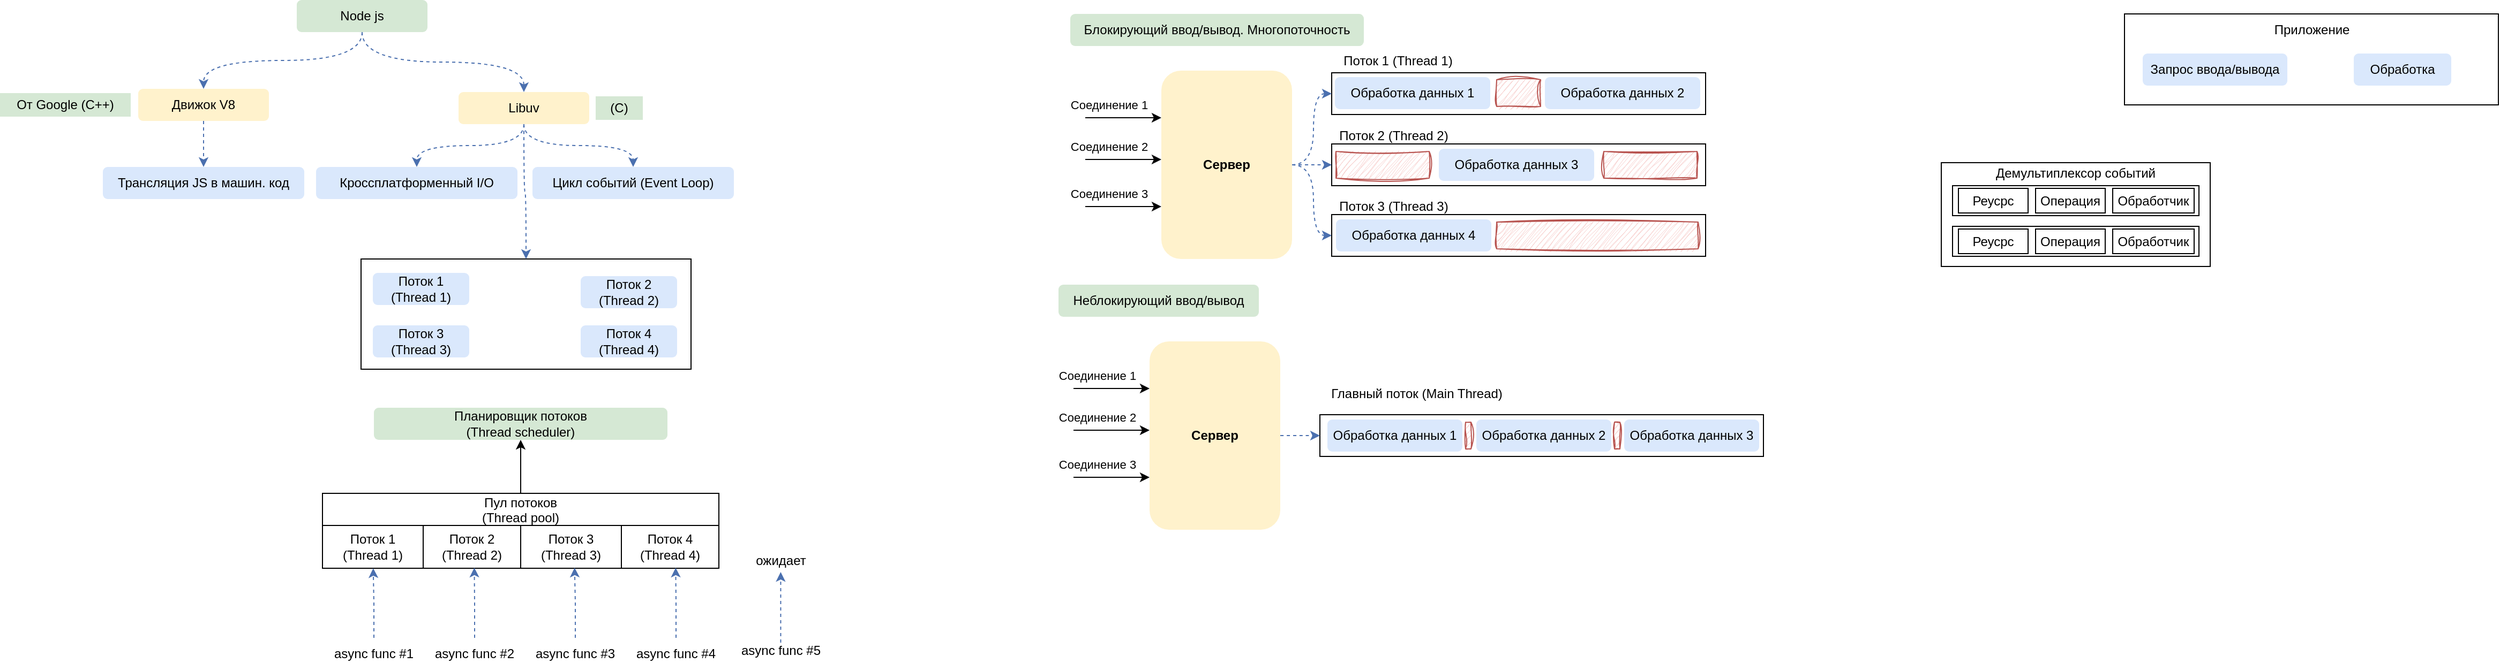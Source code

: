 <mxfile version="22.0.6" type="github">
  <diagram name="Страница — 1" id="uNHvLHQPSVbSWbd0O0wI">
    <mxGraphModel dx="512" dy="270" grid="0" gridSize="10" guides="1" tooltips="1" connect="1" arrows="1" fold="1" page="0" pageScale="1" pageWidth="827" pageHeight="1169" math="0" shadow="0">
      <root>
        <mxCell id="0" />
        <mxCell id="1" parent="0" />
        <mxCell id="MT1I-urq5Gg_1Ct_jJ3w-117" value="" style="rounded=0;whiteSpace=wrap;html=1;fillColor=none;" vertex="1" parent="1">
          <mxGeometry x="1875" y="402" width="251" height="97" as="geometry" />
        </mxCell>
        <mxCell id="MT1I-urq5Gg_1Ct_jJ3w-21" value="" style="rounded=0;whiteSpace=wrap;html=1;fillColor=none;" vertex="1" parent="1">
          <mxGeometry x="1306" y="318" width="349" height="39" as="geometry" />
        </mxCell>
        <mxCell id="MT1I-urq5Gg_1Ct_jJ3w-66" value="" style="rounded=0;whiteSpace=wrap;html=1;fillColor=none;" vertex="1" parent="1">
          <mxGeometry x="400" y="492" width="308" height="103" as="geometry" />
        </mxCell>
        <mxCell id="MT1I-urq5Gg_1Ct_jJ3w-48" value="" style="rounded=0;whiteSpace=wrap;html=1;fillColor=none;" vertex="1" parent="1">
          <mxGeometry x="1295" y="637.5" width="414" height="39" as="geometry" />
        </mxCell>
        <mxCell id="dCpth_l864fCatFrI4OX-4" style="edgeStyle=orthogonalEdgeStyle;rounded=0;orthogonalLoop=1;jettySize=auto;html=1;entryX=0.5;entryY=0;entryDx=0;entryDy=0;elbow=vertical;curved=1;dashed=1;fillColor=#1ba1e2;strokeColor=#4B70AF;exitX=0.5;exitY=1;exitDx=0;exitDy=0;" parent="1" source="dCpth_l864fCatFrI4OX-1" target="dCpth_l864fCatFrI4OX-2" edge="1">
          <mxGeometry relative="1" as="geometry" />
        </mxCell>
        <mxCell id="dCpth_l864fCatFrI4OX-1" value="Node js" style="text;html=1;strokeColor=none;fillColor=#d5e8d4;align=center;verticalAlign=middle;whiteSpace=wrap;rounded=1;" parent="1" vertex="1">
          <mxGeometry x="340" y="250" width="122" height="30" as="geometry" />
        </mxCell>
        <mxCell id="MT1I-urq5Gg_1Ct_jJ3w-2" style="edgeStyle=orthogonalEdgeStyle;rounded=0;orthogonalLoop=1;jettySize=auto;html=1;entryX=0.5;entryY=0;entryDx=0;entryDy=0;strokeColor=#4B70AF;dashed=1;fillColor=#1ba1e2;" edge="1" parent="1" source="dCpth_l864fCatFrI4OX-2" target="MT1I-urq5Gg_1Ct_jJ3w-1">
          <mxGeometry relative="1" as="geometry" />
        </mxCell>
        <mxCell id="dCpth_l864fCatFrI4OX-2" value="Движок V8" style="text;html=1;strokeColor=none;fillColor=#fff2cc;align=center;verticalAlign=middle;whiteSpace=wrap;rounded=1;" parent="1" vertex="1">
          <mxGeometry x="192" y="333" width="122" height="30" as="geometry" />
        </mxCell>
        <mxCell id="MT1I-urq5Gg_1Ct_jJ3w-5" style="edgeStyle=orthogonalEdgeStyle;rounded=0;orthogonalLoop=1;jettySize=auto;html=1;entryX=0.5;entryY=0;entryDx=0;entryDy=0;strokeColor=#4B70AF;dashed=1;fillColor=#1ba1e2;curved=1;" edge="1" parent="1" source="dCpth_l864fCatFrI4OX-3" target="MT1I-urq5Gg_1Ct_jJ3w-3">
          <mxGeometry relative="1" as="geometry" />
        </mxCell>
        <mxCell id="MT1I-urq5Gg_1Ct_jJ3w-6" style="edgeStyle=orthogonalEdgeStyle;rounded=0;orthogonalLoop=1;jettySize=auto;html=1;entryX=0.5;entryY=0;entryDx=0;entryDy=0;strokeColor=#4B70AF;dashed=1;fillColor=#1ba1e2;curved=1;" edge="1" parent="1" source="dCpth_l864fCatFrI4OX-3" target="MT1I-urq5Gg_1Ct_jJ3w-4">
          <mxGeometry relative="1" as="geometry" />
        </mxCell>
        <mxCell id="MT1I-urq5Gg_1Ct_jJ3w-67" style="edgeStyle=orthogonalEdgeStyle;rounded=0;orthogonalLoop=1;jettySize=auto;html=1;entryX=0.5;entryY=0;entryDx=0;entryDy=0;strokeColor=#4B70AF;dashed=1;fillColor=#1ba1e2;curved=1;" edge="1" parent="1" source="dCpth_l864fCatFrI4OX-3" target="MT1I-urq5Gg_1Ct_jJ3w-66">
          <mxGeometry relative="1" as="geometry" />
        </mxCell>
        <mxCell id="dCpth_l864fCatFrI4OX-3" value="Libuv" style="text;html=1;strokeColor=none;fillColor=#fff2cc;align=center;verticalAlign=middle;whiteSpace=wrap;rounded=1;" parent="1" vertex="1">
          <mxGeometry x="491" y="336" width="122" height="30" as="geometry" />
        </mxCell>
        <mxCell id="dCpth_l864fCatFrI4OX-6" style="edgeStyle=orthogonalEdgeStyle;rounded=0;orthogonalLoop=1;jettySize=auto;html=1;entryX=0.5;entryY=0;entryDx=0;entryDy=0;elbow=vertical;curved=1;dashed=1;fillColor=#1ba1e2;strokeColor=#4B70AF;exitX=0.5;exitY=1;exitDx=0;exitDy=0;" parent="1" source="dCpth_l864fCatFrI4OX-1" target="dCpth_l864fCatFrI4OX-3" edge="1">
          <mxGeometry relative="1" as="geometry">
            <mxPoint x="422" y="290" as="sourcePoint" />
            <mxPoint x="291" y="339" as="targetPoint" />
          </mxGeometry>
        </mxCell>
        <mxCell id="dCpth_l864fCatFrI4OX-7" value="От Google (C++)" style="text;html=1;strokeColor=none;fillColor=#d5e8d4;align=center;verticalAlign=middle;whiteSpace=wrap;rounded=0;" parent="1" vertex="1">
          <mxGeometry x="63" y="337" width="122" height="22" as="geometry" />
        </mxCell>
        <mxCell id="dCpth_l864fCatFrI4OX-8" value="(C)" style="text;html=1;strokeColor=none;fillColor=#d5e8d4;align=center;verticalAlign=middle;whiteSpace=wrap;rounded=0;" parent="1" vertex="1">
          <mxGeometry x="619" y="340" width="44" height="22" as="geometry" />
        </mxCell>
        <mxCell id="MT1I-urq5Gg_1Ct_jJ3w-1" value="Трансляция JS в машин. код" style="text;html=1;strokeColor=none;fillColor=#dae8fc;align=center;verticalAlign=middle;whiteSpace=wrap;rounded=1;" vertex="1" parent="1">
          <mxGeometry x="159" y="406" width="188" height="30" as="geometry" />
        </mxCell>
        <mxCell id="MT1I-urq5Gg_1Ct_jJ3w-3" value="Кроссплатформенный I/O" style="text;html=1;strokeColor=none;fillColor=#dae8fc;align=center;verticalAlign=middle;whiteSpace=wrap;rounded=1;" vertex="1" parent="1">
          <mxGeometry x="358" y="406" width="188" height="30" as="geometry" />
        </mxCell>
        <mxCell id="MT1I-urq5Gg_1Ct_jJ3w-4" value="Цикл событий (Event Loop)" style="text;html=1;strokeColor=none;fillColor=#dae8fc;align=center;verticalAlign=middle;whiteSpace=wrap;rounded=1;" vertex="1" parent="1">
          <mxGeometry x="560" y="406" width="188" height="30" as="geometry" />
        </mxCell>
        <mxCell id="MT1I-urq5Gg_1Ct_jJ3w-7" value="Блокирующий ввод/вывод. Многопоточность" style="text;html=1;strokeColor=none;fillColor=#d5e8d4;align=center;verticalAlign=middle;whiteSpace=wrap;rounded=1;" vertex="1" parent="1">
          <mxGeometry x="1062" y="263" width="274" height="30" as="geometry" />
        </mxCell>
        <mxCell id="MT1I-urq5Gg_1Ct_jJ3w-28" style="edgeStyle=orthogonalEdgeStyle;rounded=0;orthogonalLoop=1;jettySize=auto;html=1;entryX=0;entryY=0.5;entryDx=0;entryDy=0;strokeColor=#4B70AF;dashed=1;fillColor=#1ba1e2;curved=1;" edge="1" parent="1" source="MT1I-urq5Gg_1Ct_jJ3w-8" target="MT1I-urq5Gg_1Ct_jJ3w-21">
          <mxGeometry relative="1" as="geometry" />
        </mxCell>
        <mxCell id="MT1I-urq5Gg_1Ct_jJ3w-29" style="edgeStyle=orthogonalEdgeStyle;rounded=0;orthogonalLoop=1;jettySize=auto;html=1;entryX=0;entryY=0.5;entryDx=0;entryDy=0;strokeColor=#4B70AF;dashed=1;fillColor=#1ba1e2;curved=1;" edge="1" parent="1" source="MT1I-urq5Gg_1Ct_jJ3w-8" target="MT1I-urq5Gg_1Ct_jJ3w-22">
          <mxGeometry relative="1" as="geometry" />
        </mxCell>
        <mxCell id="MT1I-urq5Gg_1Ct_jJ3w-30" style="edgeStyle=orthogonalEdgeStyle;rounded=0;orthogonalLoop=1;jettySize=auto;html=1;entryX=0;entryY=0.5;entryDx=0;entryDy=0;strokeColor=#4B70AF;dashed=1;fillColor=#1ba1e2;curved=1;" edge="1" parent="1" source="MT1I-urq5Gg_1Ct_jJ3w-8" target="MT1I-urq5Gg_1Ct_jJ3w-23">
          <mxGeometry relative="1" as="geometry" />
        </mxCell>
        <mxCell id="MT1I-urq5Gg_1Ct_jJ3w-8" value="Сервер" style="text;html=1;strokeColor=none;fillColor=#fff2cc;align=center;verticalAlign=middle;whiteSpace=wrap;rounded=1;fontStyle=1" vertex="1" parent="1">
          <mxGeometry x="1147" y="316" width="122" height="176" as="geometry" />
        </mxCell>
        <mxCell id="MT1I-urq5Gg_1Ct_jJ3w-10" value="" style="endArrow=classic;html=1;rounded=0;entryX=0;entryY=0.25;entryDx=0;entryDy=0;" edge="1" parent="1" target="MT1I-urq5Gg_1Ct_jJ3w-8">
          <mxGeometry width="50" height="50" relative="1" as="geometry">
            <mxPoint x="1076" y="360" as="sourcePoint" />
            <mxPoint x="1128" y="359" as="targetPoint" />
          </mxGeometry>
        </mxCell>
        <mxCell id="MT1I-urq5Gg_1Ct_jJ3w-11" value="Соединение 1" style="edgeLabel;html=1;align=center;verticalAlign=middle;resizable=0;points=[];" vertex="1" connectable="0" parent="MT1I-urq5Gg_1Ct_jJ3w-10">
          <mxGeometry x="-0.132" y="-1" relative="1" as="geometry">
            <mxPoint x="-9" y="-13" as="offset" />
          </mxGeometry>
        </mxCell>
        <mxCell id="MT1I-urq5Gg_1Ct_jJ3w-12" value="" style="endArrow=classic;html=1;rounded=0;entryX=0;entryY=0.25;entryDx=0;entryDy=0;" edge="1" parent="1">
          <mxGeometry width="50" height="50" relative="1" as="geometry">
            <mxPoint x="1076" y="399" as="sourcePoint" />
            <mxPoint x="1147" y="399" as="targetPoint" />
          </mxGeometry>
        </mxCell>
        <mxCell id="MT1I-urq5Gg_1Ct_jJ3w-13" value="Соединение 2" style="edgeLabel;html=1;align=center;verticalAlign=middle;resizable=0;points=[];" vertex="1" connectable="0" parent="MT1I-urq5Gg_1Ct_jJ3w-12">
          <mxGeometry x="-0.132" y="-1" relative="1" as="geometry">
            <mxPoint x="-9" y="-13" as="offset" />
          </mxGeometry>
        </mxCell>
        <mxCell id="MT1I-urq5Gg_1Ct_jJ3w-14" value="" style="endArrow=classic;html=1;rounded=0;entryX=0;entryY=0.25;entryDx=0;entryDy=0;" edge="1" parent="1">
          <mxGeometry width="50" height="50" relative="1" as="geometry">
            <mxPoint x="1076" y="443" as="sourcePoint" />
            <mxPoint x="1147" y="443" as="targetPoint" />
          </mxGeometry>
        </mxCell>
        <mxCell id="MT1I-urq5Gg_1Ct_jJ3w-15" value="Соединение 3" style="edgeLabel;html=1;align=center;verticalAlign=middle;resizable=0;points=[];" vertex="1" connectable="0" parent="MT1I-urq5Gg_1Ct_jJ3w-14">
          <mxGeometry x="-0.132" y="-1" relative="1" as="geometry">
            <mxPoint x="-9" y="-13" as="offset" />
          </mxGeometry>
        </mxCell>
        <mxCell id="MT1I-urq5Gg_1Ct_jJ3w-16" value="Обработка данных 1" style="text;html=1;strokeColor=none;fillColor=#dae8fc;align=center;verticalAlign=middle;whiteSpace=wrap;rounded=1;" vertex="1" parent="1">
          <mxGeometry x="1309" y="322" width="145" height="30" as="geometry" />
        </mxCell>
        <mxCell id="MT1I-urq5Gg_1Ct_jJ3w-17" value="Поток 1 (Thread 1)" style="text;html=1;strokeColor=none;fillColor=none;align=center;verticalAlign=middle;whiteSpace=wrap;rounded=0;" vertex="1" parent="1">
          <mxGeometry x="1310" y="292" width="116" height="30" as="geometry" />
        </mxCell>
        <mxCell id="MT1I-urq5Gg_1Ct_jJ3w-18" value="Обработка данных 2" style="text;html=1;strokeColor=none;fillColor=#dae8fc;align=center;verticalAlign=middle;whiteSpace=wrap;rounded=1;" vertex="1" parent="1">
          <mxGeometry x="1505" y="322" width="145" height="30" as="geometry" />
        </mxCell>
        <mxCell id="MT1I-urq5Gg_1Ct_jJ3w-19" value="Обработка данных 3" style="text;html=1;strokeColor=none;fillColor=#dae8fc;align=center;verticalAlign=middle;whiteSpace=wrap;rounded=1;" vertex="1" parent="1">
          <mxGeometry x="1406" y="389" width="145" height="30" as="geometry" />
        </mxCell>
        <mxCell id="MT1I-urq5Gg_1Ct_jJ3w-20" value="Обработка данных 4" style="text;html=1;strokeColor=none;fillColor=#dae8fc;align=center;verticalAlign=middle;whiteSpace=wrap;rounded=1;" vertex="1" parent="1">
          <mxGeometry x="1310" y="455" width="145" height="30" as="geometry" />
        </mxCell>
        <mxCell id="MT1I-urq5Gg_1Ct_jJ3w-22" value="" style="rounded=0;whiteSpace=wrap;html=1;fillColor=none;" vertex="1" parent="1">
          <mxGeometry x="1306" y="384.5" width="349" height="39" as="geometry" />
        </mxCell>
        <mxCell id="MT1I-urq5Gg_1Ct_jJ3w-23" value="" style="rounded=0;whiteSpace=wrap;html=1;fillColor=none;" vertex="1" parent="1">
          <mxGeometry x="1306" y="450.5" width="349" height="39" as="geometry" />
        </mxCell>
        <mxCell id="MT1I-urq5Gg_1Ct_jJ3w-24" value="" style="rounded=0;whiteSpace=wrap;html=1;sketch=1;curveFitting=1;jiggle=2;fillColor=#f8cecc;strokeColor=#b85450;" vertex="1" parent="1">
          <mxGeometry x="1460" y="324.5" width="41" height="25" as="geometry" />
        </mxCell>
        <mxCell id="MT1I-urq5Gg_1Ct_jJ3w-25" value="" style="rounded=0;whiteSpace=wrap;html=1;sketch=1;curveFitting=1;jiggle=2;fillColor=#f8cecc;strokeColor=#b85450;" vertex="1" parent="1">
          <mxGeometry x="1310" y="391.5" width="87" height="25" as="geometry" />
        </mxCell>
        <mxCell id="MT1I-urq5Gg_1Ct_jJ3w-26" value="" style="rounded=0;whiteSpace=wrap;html=1;sketch=1;curveFitting=1;jiggle=2;fillColor=#f8cecc;strokeColor=#b85450;" vertex="1" parent="1">
          <mxGeometry x="1560" y="391.5" width="87" height="25" as="geometry" />
        </mxCell>
        <mxCell id="MT1I-urq5Gg_1Ct_jJ3w-27" value="" style="rounded=0;whiteSpace=wrap;html=1;sketch=1;curveFitting=1;jiggle=2;fillColor=#f8cecc;strokeColor=#b85450;" vertex="1" parent="1">
          <mxGeometry x="1460" y="457.5" width="188" height="25" as="geometry" />
        </mxCell>
        <mxCell id="MT1I-urq5Gg_1Ct_jJ3w-31" value="Неблокирующий ввод/вывод" style="text;html=1;strokeColor=none;fillColor=#d5e8d4;align=center;verticalAlign=middle;whiteSpace=wrap;rounded=1;" vertex="1" parent="1">
          <mxGeometry x="1051" y="516" width="187" height="30" as="geometry" />
        </mxCell>
        <mxCell id="MT1I-urq5Gg_1Ct_jJ3w-33" style="edgeStyle=orthogonalEdgeStyle;rounded=0;orthogonalLoop=1;jettySize=auto;html=1;entryX=0;entryY=0.5;entryDx=0;entryDy=0;strokeColor=#4B70AF;dashed=1;fillColor=#1ba1e2;curved=1;" edge="1" parent="1" source="MT1I-urq5Gg_1Ct_jJ3w-35" target="MT1I-urq5Gg_1Ct_jJ3w-48">
          <mxGeometry relative="1" as="geometry" />
        </mxCell>
        <mxCell id="MT1I-urq5Gg_1Ct_jJ3w-35" value="Сервер" style="text;html=1;strokeColor=none;fillColor=#fff2cc;align=center;verticalAlign=middle;whiteSpace=wrap;rounded=1;fontStyle=1" vertex="1" parent="1">
          <mxGeometry x="1136" y="569" width="122" height="176" as="geometry" />
        </mxCell>
        <mxCell id="MT1I-urq5Gg_1Ct_jJ3w-36" value="" style="endArrow=classic;html=1;rounded=0;entryX=0;entryY=0.25;entryDx=0;entryDy=0;" edge="1" parent="1" target="MT1I-urq5Gg_1Ct_jJ3w-35">
          <mxGeometry width="50" height="50" relative="1" as="geometry">
            <mxPoint x="1065" y="613" as="sourcePoint" />
            <mxPoint x="1117" y="612" as="targetPoint" />
          </mxGeometry>
        </mxCell>
        <mxCell id="MT1I-urq5Gg_1Ct_jJ3w-37" value="Соединение 1" style="edgeLabel;html=1;align=center;verticalAlign=middle;resizable=0;points=[];" vertex="1" connectable="0" parent="MT1I-urq5Gg_1Ct_jJ3w-36">
          <mxGeometry x="-0.132" y="-1" relative="1" as="geometry">
            <mxPoint x="-9" y="-13" as="offset" />
          </mxGeometry>
        </mxCell>
        <mxCell id="MT1I-urq5Gg_1Ct_jJ3w-38" value="" style="endArrow=classic;html=1;rounded=0;entryX=0;entryY=0.25;entryDx=0;entryDy=0;" edge="1" parent="1">
          <mxGeometry width="50" height="50" relative="1" as="geometry">
            <mxPoint x="1065" y="652" as="sourcePoint" />
            <mxPoint x="1136" y="652" as="targetPoint" />
          </mxGeometry>
        </mxCell>
        <mxCell id="MT1I-urq5Gg_1Ct_jJ3w-39" value="Соединение 2" style="edgeLabel;html=1;align=center;verticalAlign=middle;resizable=0;points=[];" vertex="1" connectable="0" parent="MT1I-urq5Gg_1Ct_jJ3w-38">
          <mxGeometry x="-0.132" y="-1" relative="1" as="geometry">
            <mxPoint x="-9" y="-13" as="offset" />
          </mxGeometry>
        </mxCell>
        <mxCell id="MT1I-urq5Gg_1Ct_jJ3w-40" value="" style="endArrow=classic;html=1;rounded=0;entryX=0;entryY=0.25;entryDx=0;entryDy=0;" edge="1" parent="1">
          <mxGeometry width="50" height="50" relative="1" as="geometry">
            <mxPoint x="1065" y="696" as="sourcePoint" />
            <mxPoint x="1136" y="696" as="targetPoint" />
          </mxGeometry>
        </mxCell>
        <mxCell id="MT1I-urq5Gg_1Ct_jJ3w-41" value="Соединение 3" style="edgeLabel;html=1;align=center;verticalAlign=middle;resizable=0;points=[];" vertex="1" connectable="0" parent="MT1I-urq5Gg_1Ct_jJ3w-40">
          <mxGeometry x="-0.132" y="-1" relative="1" as="geometry">
            <mxPoint x="-9" y="-13" as="offset" />
          </mxGeometry>
        </mxCell>
        <mxCell id="MT1I-urq5Gg_1Ct_jJ3w-45" value="Обработка данных 1" style="text;html=1;strokeColor=none;fillColor=#dae8fc;align=center;verticalAlign=middle;whiteSpace=wrap;rounded=1;" vertex="1" parent="1">
          <mxGeometry x="1302" y="642" width="126" height="30" as="geometry" />
        </mxCell>
        <mxCell id="MT1I-urq5Gg_1Ct_jJ3w-54" value="Главный поток (Main Thread)" style="text;html=1;strokeColor=none;fillColor=none;align=center;verticalAlign=middle;whiteSpace=wrap;rounded=0;" vertex="1" parent="1">
          <mxGeometry x="1295.5" y="603" width="178.5" height="30" as="geometry" />
        </mxCell>
        <mxCell id="MT1I-urq5Gg_1Ct_jJ3w-55" value="Поток 2 (Thread 2)" style="text;html=1;strokeColor=none;fillColor=none;align=center;verticalAlign=middle;whiteSpace=wrap;rounded=0;" vertex="1" parent="1">
          <mxGeometry x="1306" y="361.5" width="116" height="30" as="geometry" />
        </mxCell>
        <mxCell id="MT1I-urq5Gg_1Ct_jJ3w-56" value="Поток 3 (Thread 3)" style="text;html=1;strokeColor=none;fillColor=none;align=center;verticalAlign=middle;whiteSpace=wrap;rounded=0;" vertex="1" parent="1">
          <mxGeometry x="1306" y="427.5" width="116" height="30" as="geometry" />
        </mxCell>
        <mxCell id="MT1I-urq5Gg_1Ct_jJ3w-57" value="Обработка данных 2" style="text;html=1;strokeColor=none;fillColor=#dae8fc;align=center;verticalAlign=middle;whiteSpace=wrap;rounded=1;" vertex="1" parent="1">
          <mxGeometry x="1441" y="642" width="126" height="30" as="geometry" />
        </mxCell>
        <mxCell id="MT1I-urq5Gg_1Ct_jJ3w-58" value="Обработка данных 3" style="text;html=1;strokeColor=none;fillColor=#dae8fc;align=center;verticalAlign=middle;whiteSpace=wrap;rounded=1;" vertex="1" parent="1">
          <mxGeometry x="1579" y="642" width="126" height="30" as="geometry" />
        </mxCell>
        <mxCell id="MT1I-urq5Gg_1Ct_jJ3w-59" value="" style="rounded=0;whiteSpace=wrap;html=1;sketch=1;curveFitting=1;jiggle=2;fillColor=#f8cecc;strokeColor=#b85450;" vertex="1" parent="1">
          <mxGeometry x="1431" y="644.5" width="5" height="25" as="geometry" />
        </mxCell>
        <mxCell id="MT1I-urq5Gg_1Ct_jJ3w-60" value="" style="rounded=0;whiteSpace=wrap;html=1;sketch=1;curveFitting=1;jiggle=2;fillColor=#f8cecc;strokeColor=#b85450;" vertex="1" parent="1">
          <mxGeometry x="1570" y="644.5" width="5" height="25" as="geometry" />
        </mxCell>
        <mxCell id="MT1I-urq5Gg_1Ct_jJ3w-62" value="Поток 1&lt;br&gt;(Thread 1)" style="text;html=1;strokeColor=none;fillColor=#dae8fc;align=center;verticalAlign=middle;whiteSpace=wrap;rounded=1;" vertex="1" parent="1">
          <mxGeometry x="411" y="505" width="90" height="30" as="geometry" />
        </mxCell>
        <mxCell id="MT1I-urq5Gg_1Ct_jJ3w-63" value="Поток 2&lt;br&gt;(Thread 2)" style="text;html=1;strokeColor=none;fillColor=#dae8fc;align=center;verticalAlign=middle;whiteSpace=wrap;rounded=1;" vertex="1" parent="1">
          <mxGeometry x="605" y="508" width="90" height="30" as="geometry" />
        </mxCell>
        <mxCell id="MT1I-urq5Gg_1Ct_jJ3w-64" value="Поток 3&lt;br&gt;(Thread 3)" style="text;html=1;strokeColor=none;fillColor=#dae8fc;align=center;verticalAlign=middle;whiteSpace=wrap;rounded=1;" vertex="1" parent="1">
          <mxGeometry x="411" y="554" width="90" height="30" as="geometry" />
        </mxCell>
        <mxCell id="MT1I-urq5Gg_1Ct_jJ3w-65" value="Поток 4&lt;br&gt;(Thread 4)" style="text;html=1;strokeColor=none;fillColor=#dae8fc;align=center;verticalAlign=middle;whiteSpace=wrap;rounded=1;" vertex="1" parent="1">
          <mxGeometry x="605" y="554" width="90" height="30" as="geometry" />
        </mxCell>
        <mxCell id="MT1I-urq5Gg_1Ct_jJ3w-68" value="Планировщик потоков&lt;br&gt;(Thread scheduler)" style="text;html=1;strokeColor=none;fillColor=#d5e8d4;align=center;verticalAlign=middle;whiteSpace=wrap;rounded=1;" vertex="1" parent="1">
          <mxGeometry x="412" y="631" width="274" height="30" as="geometry" />
        </mxCell>
        <mxCell id="MT1I-urq5Gg_1Ct_jJ3w-97" style="edgeStyle=orthogonalEdgeStyle;rounded=0;orthogonalLoop=1;jettySize=auto;html=1;entryX=0.5;entryY=1;entryDx=0;entryDy=0;" edge="1" parent="1" source="MT1I-urq5Gg_1Ct_jJ3w-91" target="MT1I-urq5Gg_1Ct_jJ3w-68">
          <mxGeometry relative="1" as="geometry" />
        </mxCell>
        <mxCell id="MT1I-urq5Gg_1Ct_jJ3w-91" value="Пул потоков&#xa;(Thread pool)" style="shape=table;startSize=30;container=1;collapsible=0;childLayout=tableLayout;" vertex="1" parent="1">
          <mxGeometry x="364" y="711" width="370" height="70" as="geometry" />
        </mxCell>
        <mxCell id="MT1I-urq5Gg_1Ct_jJ3w-92" value="" style="shape=tableRow;horizontal=0;startSize=0;swimlaneHead=0;swimlaneBody=0;strokeColor=inherit;top=0;left=0;bottom=0;right=0;collapsible=0;dropTarget=0;fillColor=none;points=[[0,0.5],[1,0.5]];portConstraint=eastwest;" vertex="1" parent="MT1I-urq5Gg_1Ct_jJ3w-91">
          <mxGeometry y="30" width="370" height="40" as="geometry" />
        </mxCell>
        <mxCell id="MT1I-urq5Gg_1Ct_jJ3w-93" value="Поток 1&lt;br&gt;(Thread 1)" style="shape=partialRectangle;html=1;whiteSpace=wrap;connectable=0;strokeColor=inherit;overflow=hidden;fillColor=none;top=0;left=0;bottom=0;right=0;pointerEvents=1;" vertex="1" parent="MT1I-urq5Gg_1Ct_jJ3w-92">
          <mxGeometry width="94" height="40" as="geometry">
            <mxRectangle width="94" height="40" as="alternateBounds" />
          </mxGeometry>
        </mxCell>
        <mxCell id="MT1I-urq5Gg_1Ct_jJ3w-94" value="Поток 2&lt;br style=&quot;border-color: var(--border-color);&quot;&gt;(Thread 2)" style="shape=partialRectangle;html=1;whiteSpace=wrap;connectable=0;strokeColor=inherit;overflow=hidden;fillColor=none;top=0;left=0;bottom=0;right=0;pointerEvents=1;" vertex="1" parent="MT1I-urq5Gg_1Ct_jJ3w-92">
          <mxGeometry x="94" width="91" height="40" as="geometry">
            <mxRectangle width="91" height="40" as="alternateBounds" />
          </mxGeometry>
        </mxCell>
        <mxCell id="MT1I-urq5Gg_1Ct_jJ3w-95" value="Поток 3&lt;br style=&quot;border-color: var(--border-color);&quot;&gt;(Thread 3)" style="shape=partialRectangle;html=1;whiteSpace=wrap;connectable=0;strokeColor=inherit;overflow=hidden;fillColor=none;top=0;left=0;bottom=0;right=0;pointerEvents=1;" vertex="1" parent="MT1I-urq5Gg_1Ct_jJ3w-92">
          <mxGeometry x="185" width="94" height="40" as="geometry">
            <mxRectangle width="94" height="40" as="alternateBounds" />
          </mxGeometry>
        </mxCell>
        <mxCell id="MT1I-urq5Gg_1Ct_jJ3w-96" value="Поток 4&lt;br style=&quot;border-color: var(--border-color);&quot;&gt;(Thread 4)" style="shape=partialRectangle;html=1;whiteSpace=wrap;connectable=0;strokeColor=inherit;overflow=hidden;fillColor=none;top=0;left=0;bottom=0;right=0;pointerEvents=1;" vertex="1" parent="MT1I-urq5Gg_1Ct_jJ3w-92">
          <mxGeometry x="279" width="91" height="40" as="geometry">
            <mxRectangle width="91" height="40" as="alternateBounds" />
          </mxGeometry>
        </mxCell>
        <mxCell id="MT1I-urq5Gg_1Ct_jJ3w-98" value="async func #1" style="text;html=1;strokeColor=none;fillColor=none;align=center;verticalAlign=middle;whiteSpace=wrap;rounded=0;" vertex="1" parent="1">
          <mxGeometry x="369" y="846" width="86" height="30" as="geometry" />
        </mxCell>
        <mxCell id="MT1I-urq5Gg_1Ct_jJ3w-101" value="async func #2" style="text;html=1;strokeColor=none;fillColor=none;align=center;verticalAlign=middle;whiteSpace=wrap;rounded=0;" vertex="1" parent="1">
          <mxGeometry x="463" y="846" width="86" height="30" as="geometry" />
        </mxCell>
        <mxCell id="MT1I-urq5Gg_1Ct_jJ3w-102" value="async func #3" style="text;html=1;strokeColor=none;fillColor=none;align=center;verticalAlign=middle;whiteSpace=wrap;rounded=0;" vertex="1" parent="1">
          <mxGeometry x="557" y="846" width="86" height="30" as="geometry" />
        </mxCell>
        <mxCell id="MT1I-urq5Gg_1Ct_jJ3w-103" value="async func #4" style="text;html=1;strokeColor=none;fillColor=none;align=center;verticalAlign=middle;whiteSpace=wrap;rounded=0;" vertex="1" parent="1">
          <mxGeometry x="651" y="846" width="86" height="30" as="geometry" />
        </mxCell>
        <mxCell id="MT1I-urq5Gg_1Ct_jJ3w-104" style="edgeStyle=orthogonalEdgeStyle;rounded=0;orthogonalLoop=1;jettySize=auto;html=1;entryX=0.128;entryY=1;entryDx=0;entryDy=0;entryPerimeter=0;strokeColor=#4B70AF;dashed=1;fillColor=#1ba1e2;" edge="1" parent="1" source="MT1I-urq5Gg_1Ct_jJ3w-98" target="MT1I-urq5Gg_1Ct_jJ3w-92">
          <mxGeometry relative="1" as="geometry" />
        </mxCell>
        <mxCell id="MT1I-urq5Gg_1Ct_jJ3w-105" style="edgeStyle=orthogonalEdgeStyle;rounded=0;orthogonalLoop=1;jettySize=auto;html=1;entryX=0.383;entryY=0.986;entryDx=0;entryDy=0;entryPerimeter=0;strokeColor=#4B70AF;dashed=1;fillColor=#1ba1e2;" edge="1" parent="1" source="MT1I-urq5Gg_1Ct_jJ3w-101" target="MT1I-urq5Gg_1Ct_jJ3w-92">
          <mxGeometry relative="1" as="geometry" />
        </mxCell>
        <mxCell id="MT1I-urq5Gg_1Ct_jJ3w-106" style="edgeStyle=orthogonalEdgeStyle;rounded=0;orthogonalLoop=1;jettySize=auto;html=1;entryX=0.636;entryY=0.986;entryDx=0;entryDy=0;entryPerimeter=0;strokeColor=#4B70AF;dashed=1;fillColor=#1ba1e2;" edge="1" parent="1" source="MT1I-urq5Gg_1Ct_jJ3w-102" target="MT1I-urq5Gg_1Ct_jJ3w-92">
          <mxGeometry relative="1" as="geometry" />
        </mxCell>
        <mxCell id="MT1I-urq5Gg_1Ct_jJ3w-107" style="edgeStyle=orthogonalEdgeStyle;rounded=0;orthogonalLoop=1;jettySize=auto;html=1;entryX=0.891;entryY=0.986;entryDx=0;entryDy=0;entryPerimeter=0;strokeColor=#4B70AF;dashed=1;fillColor=#1ba1e2;" edge="1" parent="1" source="MT1I-urq5Gg_1Ct_jJ3w-103" target="MT1I-urq5Gg_1Ct_jJ3w-92">
          <mxGeometry relative="1" as="geometry" />
        </mxCell>
        <mxCell id="MT1I-urq5Gg_1Ct_jJ3w-108" value="async func #5" style="text;html=1;strokeColor=none;fillColor=none;align=center;verticalAlign=middle;whiteSpace=wrap;rounded=0;" vertex="1" parent="1">
          <mxGeometry x="749" y="843" width="86" height="30" as="geometry" />
        </mxCell>
        <mxCell id="MT1I-urq5Gg_1Ct_jJ3w-109" style="edgeStyle=orthogonalEdgeStyle;rounded=0;orthogonalLoop=1;jettySize=auto;html=1;entryX=0.891;entryY=0.986;entryDx=0;entryDy=0;entryPerimeter=0;strokeColor=#4B70AF;dashed=1;fillColor=#1ba1e2;" edge="1" parent="1">
          <mxGeometry relative="1" as="geometry">
            <mxPoint x="791.71" y="850.5" as="sourcePoint" />
            <mxPoint x="791.71" y="784.5" as="targetPoint" />
          </mxGeometry>
        </mxCell>
        <mxCell id="MT1I-urq5Gg_1Ct_jJ3w-110" value="ожидает" style="text;html=1;strokeColor=none;fillColor=none;align=center;verticalAlign=middle;whiteSpace=wrap;rounded=0;" vertex="1" parent="1">
          <mxGeometry x="749" y="759" width="86" height="30" as="geometry" />
        </mxCell>
        <mxCell id="MT1I-urq5Gg_1Ct_jJ3w-111" value="" style="rounded=0;whiteSpace=wrap;html=1;fillColor=none;" vertex="1" parent="1">
          <mxGeometry x="2046" y="263" width="349" height="85" as="geometry" />
        </mxCell>
        <mxCell id="MT1I-urq5Gg_1Ct_jJ3w-112" value="Приложение" style="text;html=1;strokeColor=none;fillColor=none;align=center;verticalAlign=middle;whiteSpace=wrap;rounded=0;" vertex="1" parent="1">
          <mxGeometry x="2190.5" y="263" width="60" height="30" as="geometry" />
        </mxCell>
        <mxCell id="MT1I-urq5Gg_1Ct_jJ3w-115" value="Запрос ввода/вывода" style="text;html=1;strokeColor=none;fillColor=#dae8fc;align=center;verticalAlign=middle;whiteSpace=wrap;rounded=1;" vertex="1" parent="1">
          <mxGeometry x="2063" y="300" width="135" height="30" as="geometry" />
        </mxCell>
        <mxCell id="MT1I-urq5Gg_1Ct_jJ3w-116" value="Обработка" style="text;html=1;strokeColor=none;fillColor=#dae8fc;align=center;verticalAlign=middle;whiteSpace=wrap;rounded=1;" vertex="1" parent="1">
          <mxGeometry x="2260" y="300" width="91" height="30" as="geometry" />
        </mxCell>
        <mxCell id="MT1I-urq5Gg_1Ct_jJ3w-118" value="Демультиплексор событий" style="text;html=1;strokeColor=none;fillColor=none;align=center;verticalAlign=middle;whiteSpace=wrap;rounded=0;" vertex="1" parent="1">
          <mxGeometry x="1912" y="397" width="177" height="30" as="geometry" />
        </mxCell>
        <mxCell id="MT1I-urq5Gg_1Ct_jJ3w-119" value="" style="rounded=0;whiteSpace=wrap;html=1;fillColor=none;" vertex="1" parent="1">
          <mxGeometry x="1885.5" y="423.5" width="230" height="28" as="geometry" />
        </mxCell>
        <mxCell id="MT1I-urq5Gg_1Ct_jJ3w-120" value="Реусрс" style="text;html=1;strokeColor=default;fillColor=none;align=center;verticalAlign=middle;whiteSpace=wrap;rounded=0;" vertex="1" parent="1">
          <mxGeometry x="1891" y="426" width="65" height="23" as="geometry" />
        </mxCell>
        <mxCell id="MT1I-urq5Gg_1Ct_jJ3w-121" value="Операция" style="text;html=1;strokeColor=default;fillColor=none;align=center;verticalAlign=middle;whiteSpace=wrap;rounded=0;" vertex="1" parent="1">
          <mxGeometry x="1963" y="426" width="65" height="23" as="geometry" />
        </mxCell>
        <mxCell id="MT1I-urq5Gg_1Ct_jJ3w-122" value="Обработчик" style="text;html=1;strokeColor=default;fillColor=none;align=center;verticalAlign=middle;whiteSpace=wrap;rounded=0;" vertex="1" parent="1">
          <mxGeometry x="2035" y="426" width="76" height="23" as="geometry" />
        </mxCell>
        <mxCell id="MT1I-urq5Gg_1Ct_jJ3w-123" value="" style="rounded=0;whiteSpace=wrap;html=1;fillColor=none;" vertex="1" parent="1">
          <mxGeometry x="1885.5" y="461.5" width="230" height="28" as="geometry" />
        </mxCell>
        <mxCell id="MT1I-urq5Gg_1Ct_jJ3w-124" value="Реусрс" style="text;html=1;strokeColor=default;fillColor=none;align=center;verticalAlign=middle;whiteSpace=wrap;rounded=0;" vertex="1" parent="1">
          <mxGeometry x="1891" y="464" width="65" height="23" as="geometry" />
        </mxCell>
        <mxCell id="MT1I-urq5Gg_1Ct_jJ3w-125" value="Операция" style="text;html=1;strokeColor=default;fillColor=none;align=center;verticalAlign=middle;whiteSpace=wrap;rounded=0;" vertex="1" parent="1">
          <mxGeometry x="1963" y="464" width="65" height="23" as="geometry" />
        </mxCell>
        <mxCell id="MT1I-urq5Gg_1Ct_jJ3w-126" value="Обработчик" style="text;html=1;strokeColor=default;fillColor=none;align=center;verticalAlign=middle;whiteSpace=wrap;rounded=0;" vertex="1" parent="1">
          <mxGeometry x="2035" y="464" width="76" height="23" as="geometry" />
        </mxCell>
      </root>
    </mxGraphModel>
  </diagram>
</mxfile>
